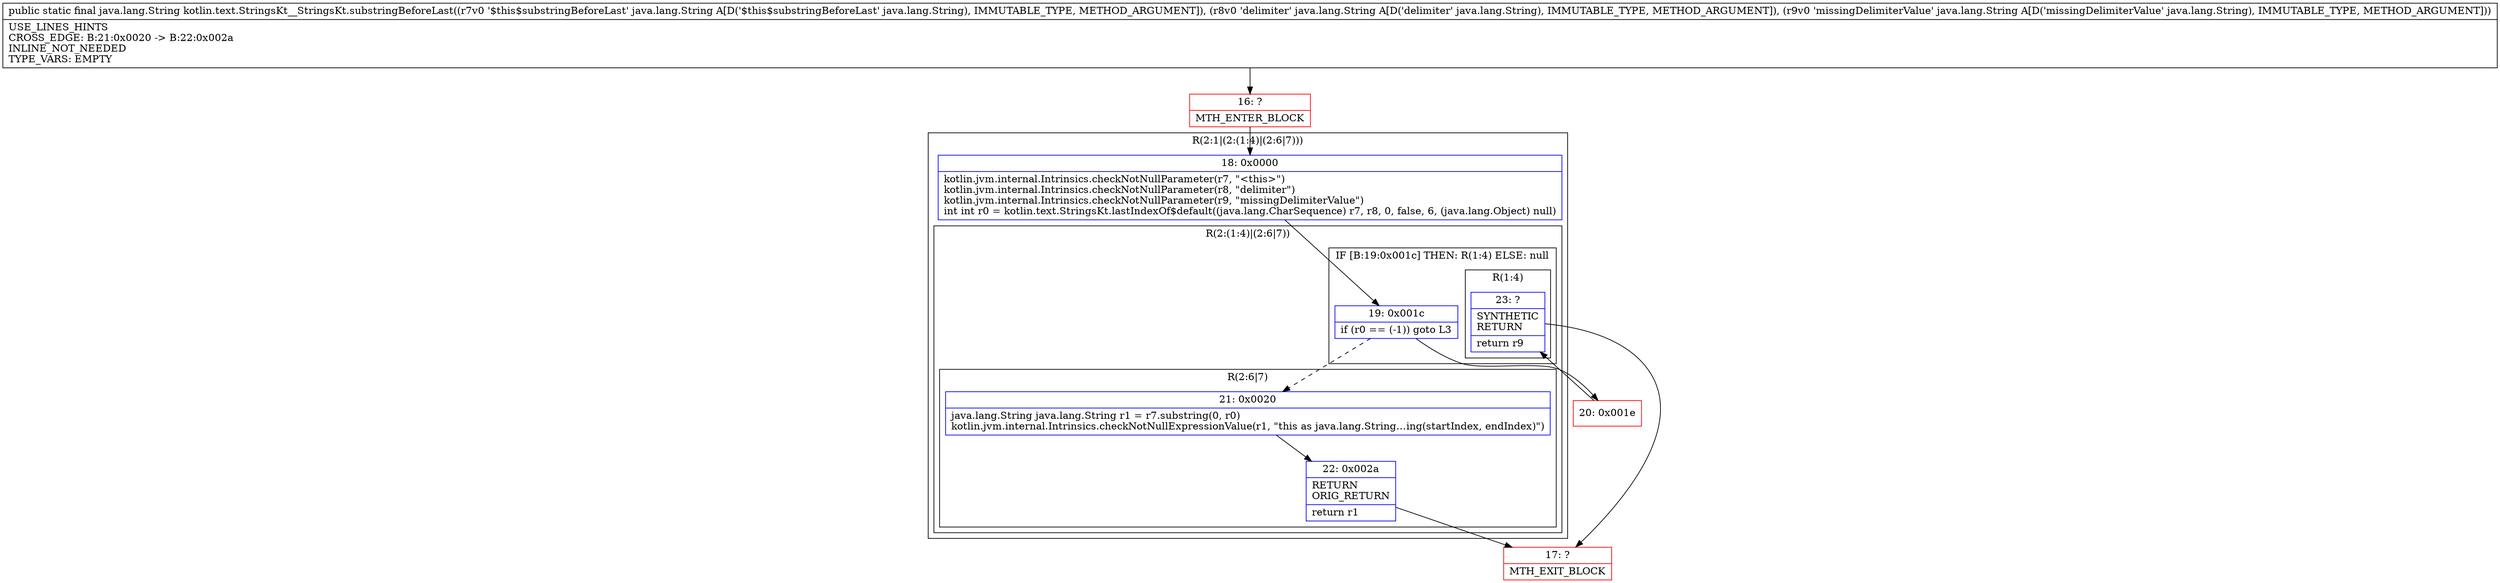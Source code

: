 digraph "CFG forkotlin.text.StringsKt__StringsKt.substringBeforeLast(Ljava\/lang\/String;Ljava\/lang\/String;Ljava\/lang\/String;)Ljava\/lang\/String;" {
subgraph cluster_Region_702165951 {
label = "R(2:1|(2:(1:4)|(2:6|7)))";
node [shape=record,color=blue];
Node_18 [shape=record,label="{18\:\ 0x0000|kotlin.jvm.internal.Intrinsics.checkNotNullParameter(r7, \"\<this\>\")\lkotlin.jvm.internal.Intrinsics.checkNotNullParameter(r8, \"delimiter\")\lkotlin.jvm.internal.Intrinsics.checkNotNullParameter(r9, \"missingDelimiterValue\")\lint int r0 = kotlin.text.StringsKt.lastIndexOf$default((java.lang.CharSequence) r7, r8, 0, false, 6, (java.lang.Object) null)\l}"];
subgraph cluster_Region_443134953 {
label = "R(2:(1:4)|(2:6|7))";
node [shape=record,color=blue];
subgraph cluster_IfRegion_648947795 {
label = "IF [B:19:0x001c] THEN: R(1:4) ELSE: null";
node [shape=record,color=blue];
Node_19 [shape=record,label="{19\:\ 0x001c|if (r0 == (\-1)) goto L3\l}"];
subgraph cluster_Region_628150541 {
label = "R(1:4)";
node [shape=record,color=blue];
Node_23 [shape=record,label="{23\:\ ?|SYNTHETIC\lRETURN\l|return r9\l}"];
}
}
subgraph cluster_Region_1621392634 {
label = "R(2:6|7)";
node [shape=record,color=blue];
Node_21 [shape=record,label="{21\:\ 0x0020|java.lang.String java.lang.String r1 = r7.substring(0, r0)\lkotlin.jvm.internal.Intrinsics.checkNotNullExpressionValue(r1, \"this as java.lang.String…ing(startIndex, endIndex)\")\l}"];
Node_22 [shape=record,label="{22\:\ 0x002a|RETURN\lORIG_RETURN\l|return r1\l}"];
}
}
}
Node_16 [shape=record,color=red,label="{16\:\ ?|MTH_ENTER_BLOCK\l}"];
Node_20 [shape=record,color=red,label="{20\:\ 0x001e}"];
Node_17 [shape=record,color=red,label="{17\:\ ?|MTH_EXIT_BLOCK\l}"];
MethodNode[shape=record,label="{public static final java.lang.String kotlin.text.StringsKt__StringsKt.substringBeforeLast((r7v0 '$this$substringBeforeLast' java.lang.String A[D('$this$substringBeforeLast' java.lang.String), IMMUTABLE_TYPE, METHOD_ARGUMENT]), (r8v0 'delimiter' java.lang.String A[D('delimiter' java.lang.String), IMMUTABLE_TYPE, METHOD_ARGUMENT]), (r9v0 'missingDelimiterValue' java.lang.String A[D('missingDelimiterValue' java.lang.String), IMMUTABLE_TYPE, METHOD_ARGUMENT]))  | USE_LINES_HINTS\lCROSS_EDGE: B:21:0x0020 \-\> B:22:0x002a\lINLINE_NOT_NEEDED\lTYPE_VARS: EMPTY\l}"];
MethodNode -> Node_16;Node_18 -> Node_19;
Node_19 -> Node_20;
Node_19 -> Node_21[style=dashed];
Node_23 -> Node_17;
Node_21 -> Node_22;
Node_22 -> Node_17;
Node_16 -> Node_18;
Node_20 -> Node_23;
}

